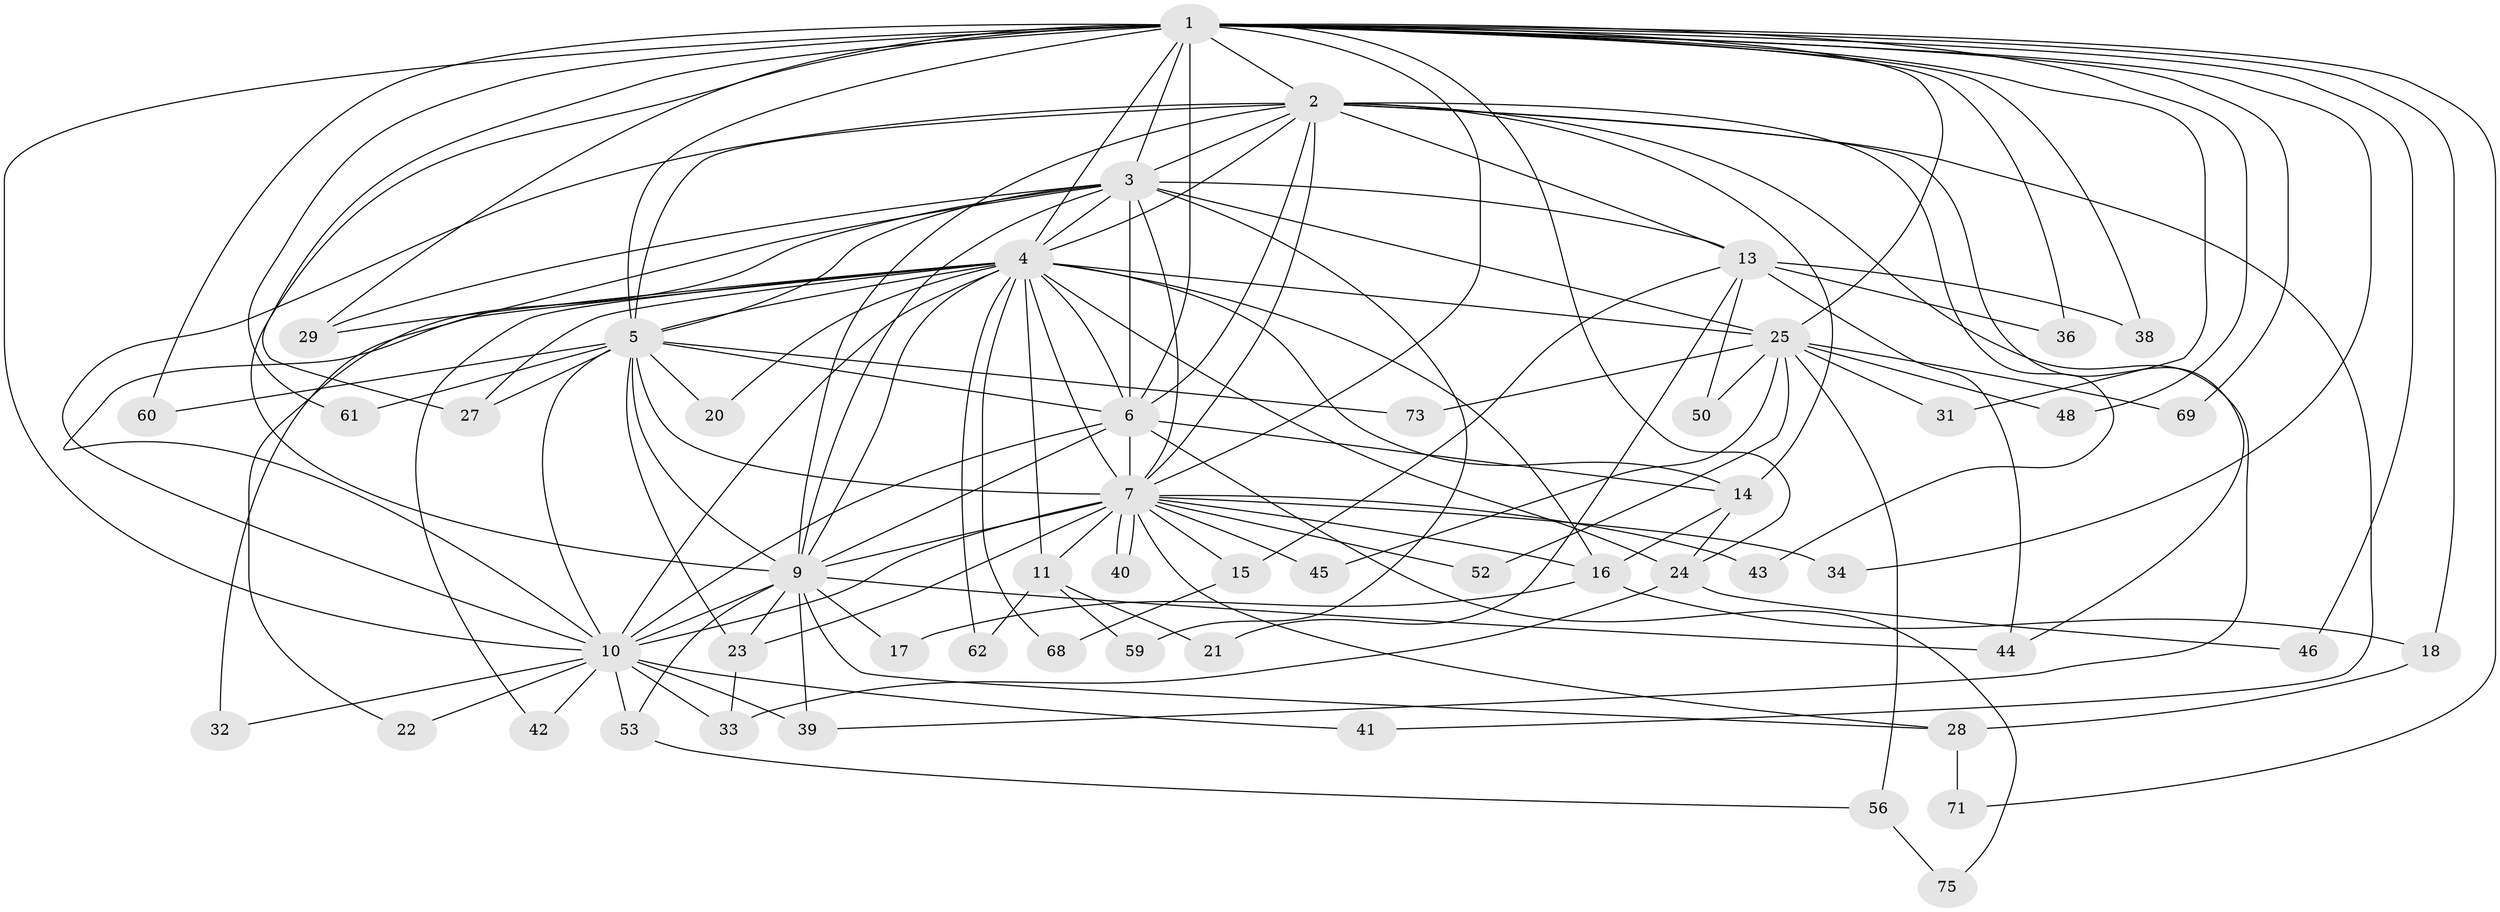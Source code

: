 // original degree distribution, {14: 0.02666666666666667, 16: 0.05333333333333334, 23: 0.02666666666666667, 13: 0.013333333333333334, 21: 0.013333333333333334, 7: 0.013333333333333334, 3: 0.18666666666666668, 8: 0.013333333333333334, 5: 0.04, 2: 0.5733333333333334, 4: 0.02666666666666667, 12: 0.013333333333333334}
// Generated by graph-tools (version 1.1) at 2025/10/02/27/25 16:10:59]
// undirected, 53 vertices, 135 edges
graph export_dot {
graph [start="1"]
  node [color=gray90,style=filled];
  1 [super="+8"];
  2 [super="+70"];
  3 [super="+72"];
  4 [super="+12"];
  5 [super="+37"];
  6 [super="+19"];
  7 [super="+58"];
  9 [super="+55"];
  10 [super="+30"];
  11 [super="+35"];
  13 [super="+49"];
  14 [super="+65"];
  15;
  16 [super="+26"];
  17;
  18;
  20;
  21;
  22;
  23 [super="+67"];
  24 [super="+47"];
  25 [super="+66"];
  27 [super="+64"];
  28 [super="+51"];
  29;
  31;
  32;
  33 [super="+74"];
  34;
  36;
  38;
  39 [super="+63"];
  40;
  41;
  42;
  43;
  44;
  45;
  46;
  48;
  50;
  52;
  53 [super="+54"];
  56 [super="+57"];
  59;
  60;
  61;
  62;
  68;
  69;
  71;
  73;
  75;
  1 -- 2 [weight=3];
  1 -- 3 [weight=2];
  1 -- 4 [weight=2];
  1 -- 5 [weight=2];
  1 -- 6 [weight=3];
  1 -- 7 [weight=2];
  1 -- 9 [weight=2];
  1 -- 10 [weight=2];
  1 -- 25;
  1 -- 38;
  1 -- 69;
  1 -- 71;
  1 -- 24;
  1 -- 18;
  1 -- 27;
  1 -- 29;
  1 -- 31;
  1 -- 34;
  1 -- 36;
  1 -- 46;
  1 -- 48;
  1 -- 60;
  1 -- 61;
  2 -- 3;
  2 -- 4;
  2 -- 5;
  2 -- 6;
  2 -- 7;
  2 -- 9;
  2 -- 10;
  2 -- 13;
  2 -- 14;
  2 -- 41;
  2 -- 43;
  2 -- 44;
  2 -- 39;
  3 -- 4;
  3 -- 5;
  3 -- 6;
  3 -- 7;
  3 -- 9;
  3 -- 10;
  3 -- 13;
  3 -- 22;
  3 -- 25;
  3 -- 59;
  3 -- 29;
  4 -- 5;
  4 -- 6;
  4 -- 7 [weight=2];
  4 -- 9 [weight=2];
  4 -- 10;
  4 -- 11 [weight=2];
  4 -- 20;
  4 -- 24;
  4 -- 27;
  4 -- 29;
  4 -- 32;
  4 -- 42;
  4 -- 62;
  4 -- 68;
  4 -- 25;
  4 -- 16;
  4 -- 14;
  5 -- 6;
  5 -- 7 [weight=2];
  5 -- 9;
  5 -- 10;
  5 -- 20;
  5 -- 60;
  5 -- 61;
  5 -- 73;
  5 -- 27;
  5 -- 23;
  6 -- 7;
  6 -- 9;
  6 -- 10 [weight=2];
  6 -- 14;
  6 -- 75;
  7 -- 9;
  7 -- 10;
  7 -- 11 [weight=2];
  7 -- 15;
  7 -- 16;
  7 -- 23;
  7 -- 28;
  7 -- 34;
  7 -- 40;
  7 -- 40;
  7 -- 43;
  7 -- 45;
  7 -- 52;
  9 -- 10;
  9 -- 17;
  9 -- 23;
  9 -- 28;
  9 -- 39;
  9 -- 44;
  9 -- 53;
  10 -- 22;
  10 -- 32;
  10 -- 33;
  10 -- 41;
  10 -- 42;
  10 -- 53 [weight=2];
  10 -- 39;
  11 -- 21;
  11 -- 59;
  11 -- 62;
  13 -- 15;
  13 -- 21;
  13 -- 36;
  13 -- 38;
  13 -- 50;
  13 -- 44;
  14 -- 16;
  14 -- 24;
  15 -- 68;
  16 -- 17;
  16 -- 18;
  18 -- 28;
  23 -- 33;
  24 -- 33;
  24 -- 46;
  25 -- 31;
  25 -- 45;
  25 -- 48;
  25 -- 50;
  25 -- 52;
  25 -- 56 [weight=2];
  25 -- 69;
  25 -- 73;
  28 -- 71;
  53 -- 56;
  56 -- 75;
}
